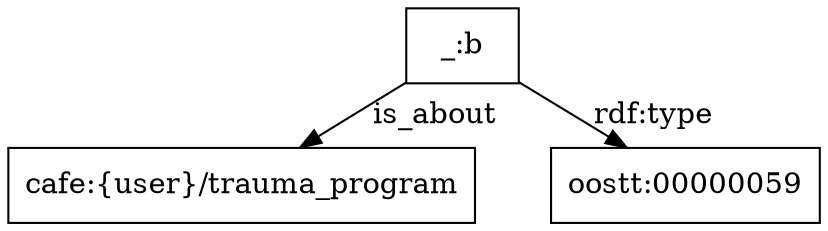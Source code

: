 digraph g { node [shape=rectangle];
graph [splines=true, nodesep=.5, ranksep=0, overlap=false];
"_:b" -> "cafe:{user}/trauma_program" [label="is_about"]
"_:b" -> "oostt:00000059" [label="rdf:type"]
}